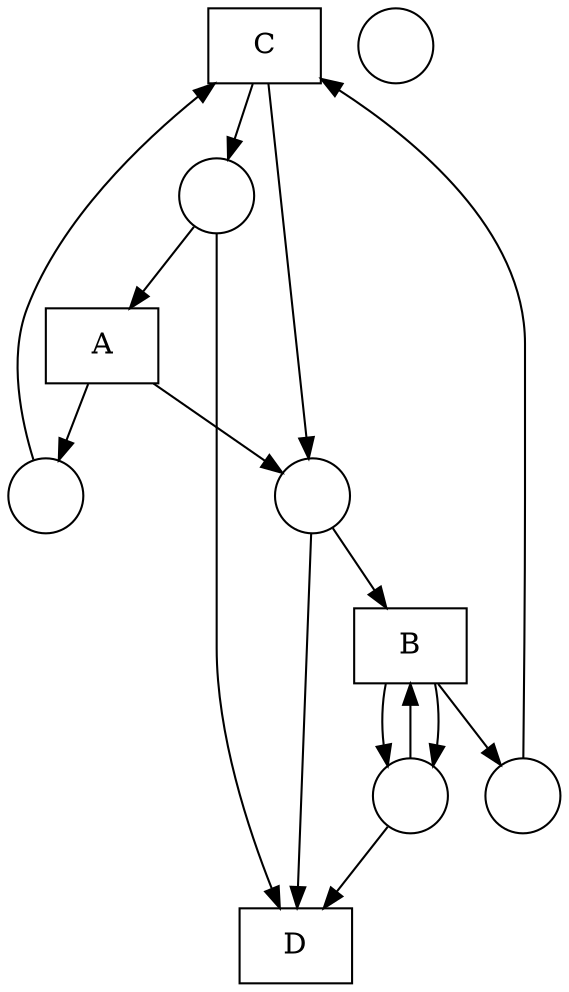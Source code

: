 digraph "Fittest net" {
	node [shape=box]
	C [label=C]
	A [label=A]
	B [label=B]
	D [label=D]
	node [shape=circle]
	1 [label=" "]
	2 [label=" "]
	3 [label=" "]
	4 [label=" "]
	5 [label=" "]
	6 [label=" "]
	4 -> C
	3 -> C
	C -> 1
	C -> 6
	1 -> A
	A -> 6
	A -> 4
	6 -> B
	2 -> B
	B -> 3
	B -> 2
	B -> 2
	1 -> D
	2 -> D
	6 -> D
}
